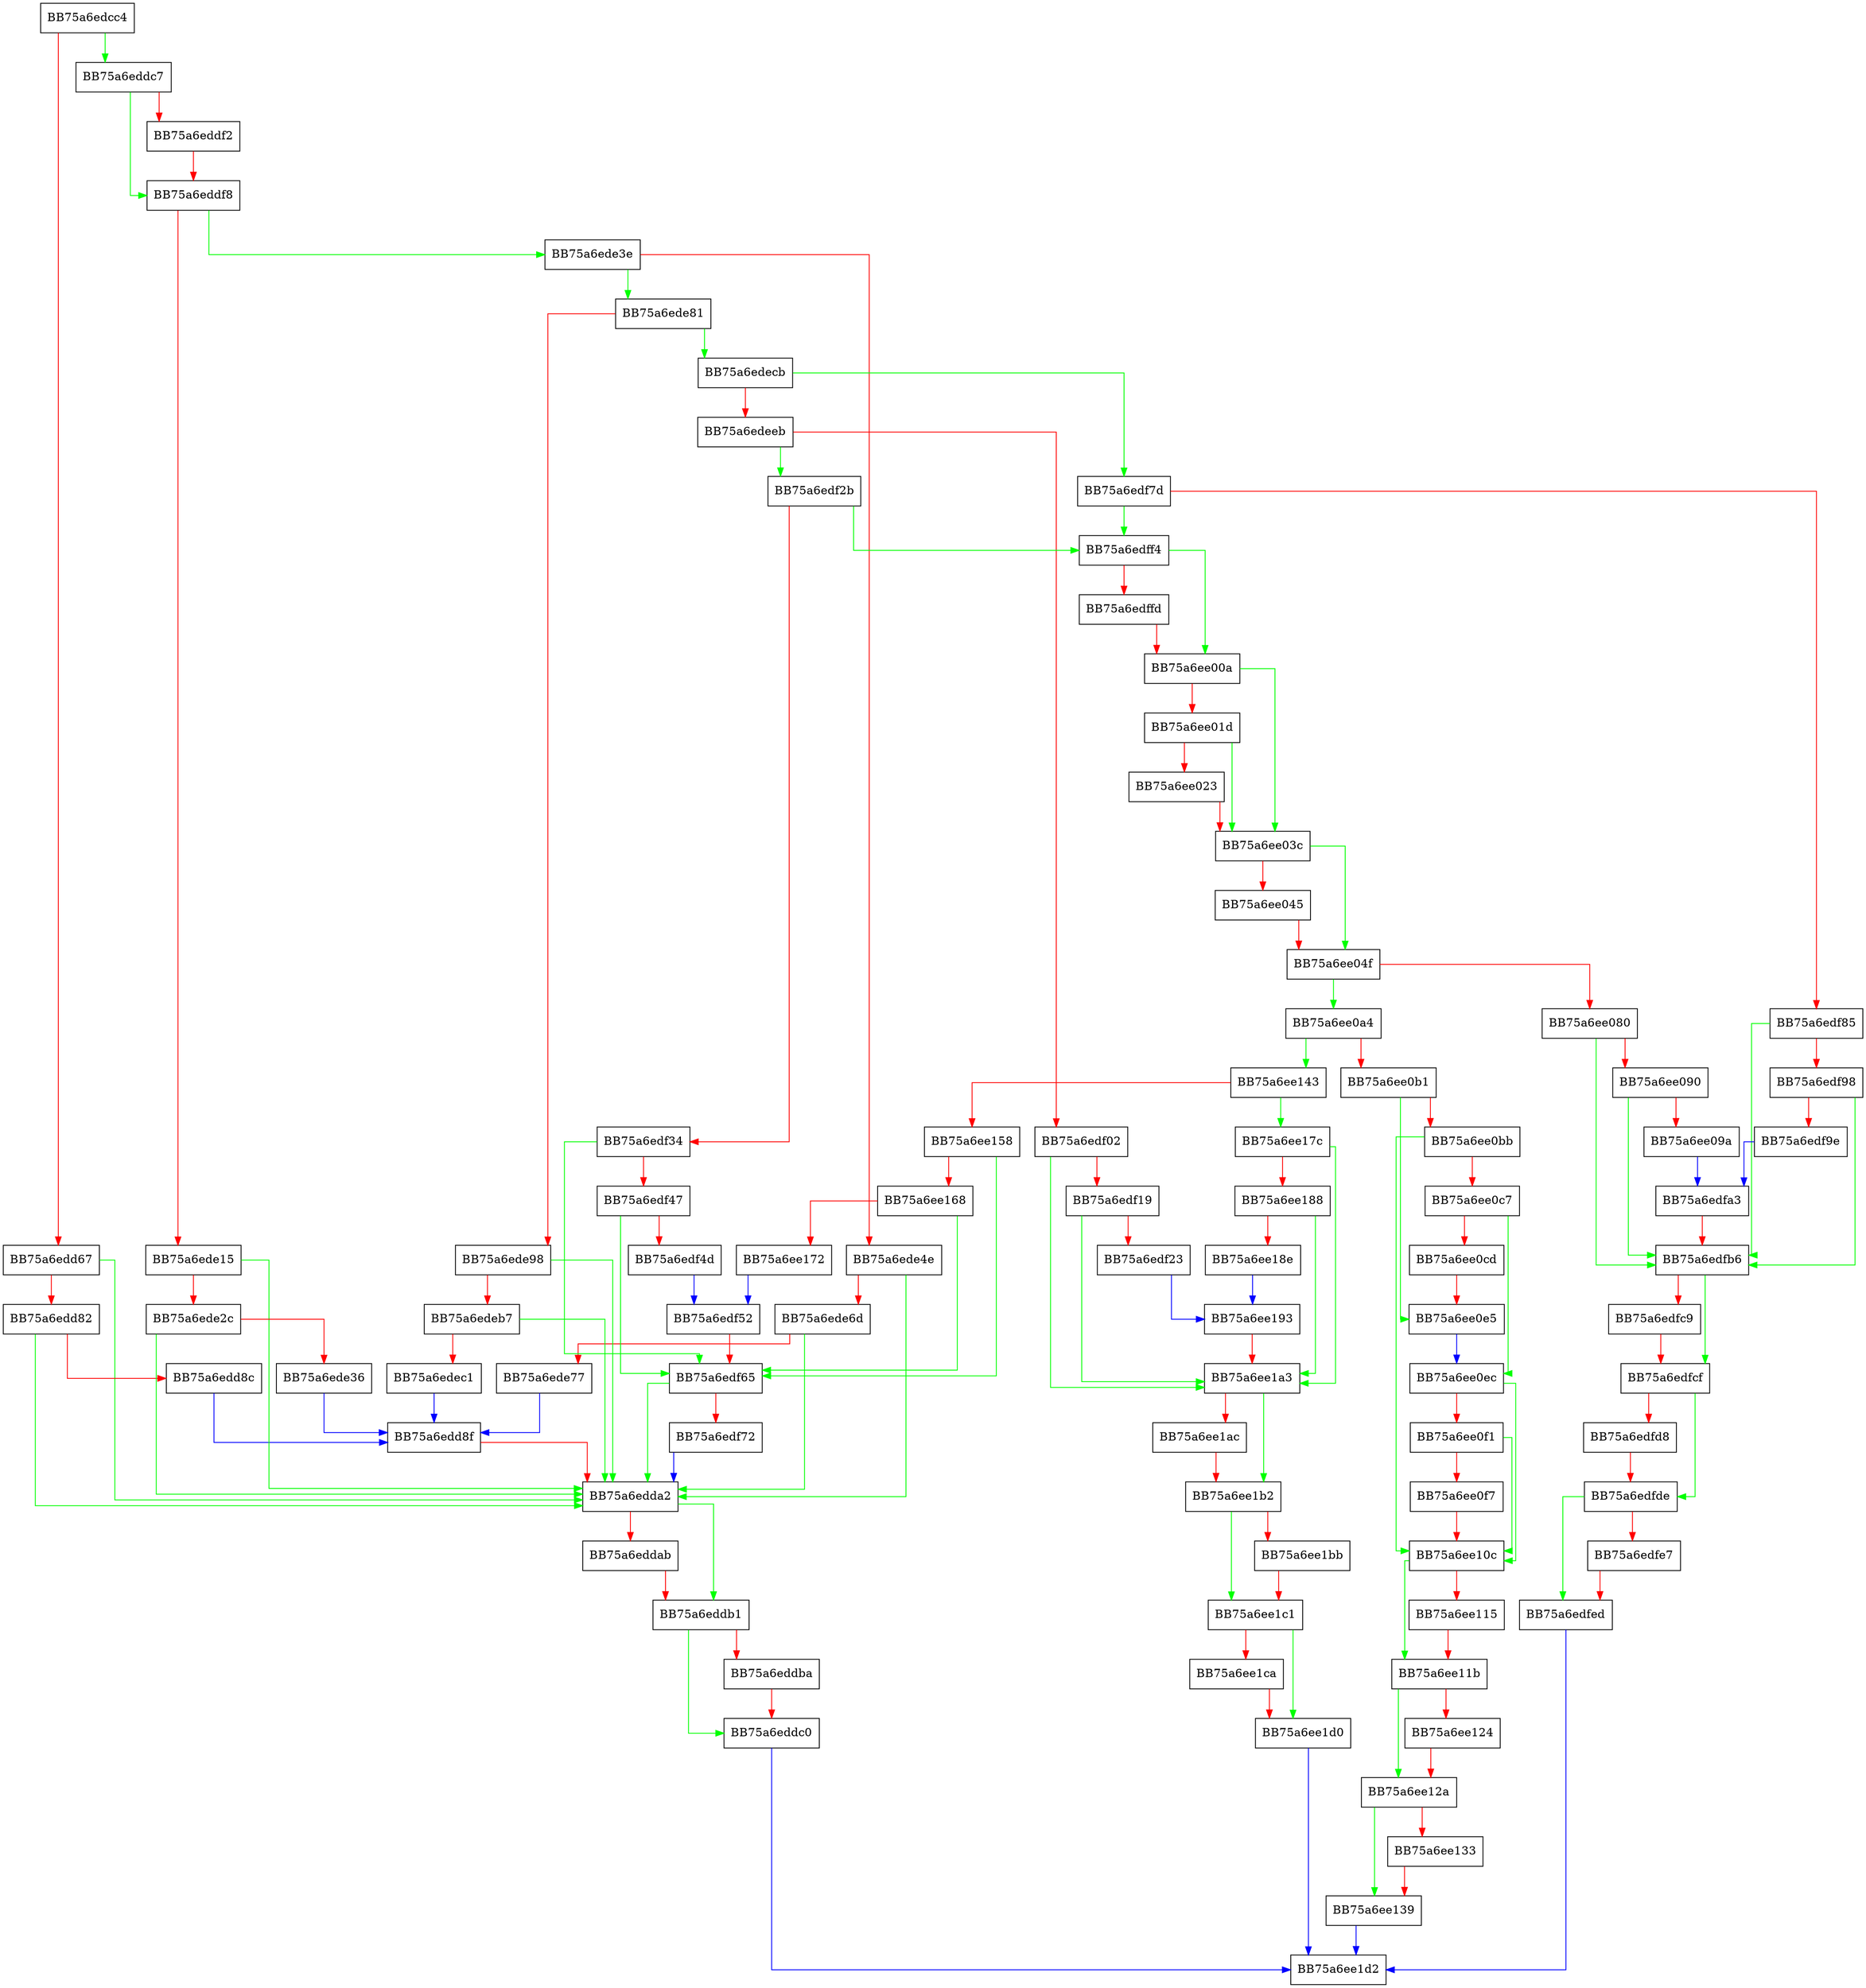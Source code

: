 digraph ResetAccess {
  node [shape="box"];
  graph [splines=ortho];
  BB75a6edcc4 -> BB75a6eddc7 [color="green"];
  BB75a6edcc4 -> BB75a6edd67 [color="red"];
  BB75a6edd67 -> BB75a6edda2 [color="green"];
  BB75a6edd67 -> BB75a6edd82 [color="red"];
  BB75a6edd82 -> BB75a6edda2 [color="green"];
  BB75a6edd82 -> BB75a6edd8c [color="red"];
  BB75a6edd8c -> BB75a6edd8f [color="blue"];
  BB75a6edd8f -> BB75a6edda2 [color="red"];
  BB75a6edda2 -> BB75a6eddb1 [color="green"];
  BB75a6edda2 -> BB75a6eddab [color="red"];
  BB75a6eddab -> BB75a6eddb1 [color="red"];
  BB75a6eddb1 -> BB75a6eddc0 [color="green"];
  BB75a6eddb1 -> BB75a6eddba [color="red"];
  BB75a6eddba -> BB75a6eddc0 [color="red"];
  BB75a6eddc0 -> BB75a6ee1d2 [color="blue"];
  BB75a6eddc7 -> BB75a6eddf8 [color="green"];
  BB75a6eddc7 -> BB75a6eddf2 [color="red"];
  BB75a6eddf2 -> BB75a6eddf8 [color="red"];
  BB75a6eddf8 -> BB75a6ede3e [color="green"];
  BB75a6eddf8 -> BB75a6ede15 [color="red"];
  BB75a6ede15 -> BB75a6edda2 [color="green"];
  BB75a6ede15 -> BB75a6ede2c [color="red"];
  BB75a6ede2c -> BB75a6edda2 [color="green"];
  BB75a6ede2c -> BB75a6ede36 [color="red"];
  BB75a6ede36 -> BB75a6edd8f [color="blue"];
  BB75a6ede3e -> BB75a6ede81 [color="green"];
  BB75a6ede3e -> BB75a6ede4e [color="red"];
  BB75a6ede4e -> BB75a6edda2 [color="green"];
  BB75a6ede4e -> BB75a6ede6d [color="red"];
  BB75a6ede6d -> BB75a6edda2 [color="green"];
  BB75a6ede6d -> BB75a6ede77 [color="red"];
  BB75a6ede77 -> BB75a6edd8f [color="blue"];
  BB75a6ede81 -> BB75a6edecb [color="green"];
  BB75a6ede81 -> BB75a6ede98 [color="red"];
  BB75a6ede98 -> BB75a6edda2 [color="green"];
  BB75a6ede98 -> BB75a6edeb7 [color="red"];
  BB75a6edeb7 -> BB75a6edda2 [color="green"];
  BB75a6edeb7 -> BB75a6edec1 [color="red"];
  BB75a6edec1 -> BB75a6edd8f [color="blue"];
  BB75a6edecb -> BB75a6edf7d [color="green"];
  BB75a6edecb -> BB75a6edeeb [color="red"];
  BB75a6edeeb -> BB75a6edf2b [color="green"];
  BB75a6edeeb -> BB75a6edf02 [color="red"];
  BB75a6edf02 -> BB75a6ee1a3 [color="green"];
  BB75a6edf02 -> BB75a6edf19 [color="red"];
  BB75a6edf19 -> BB75a6ee1a3 [color="green"];
  BB75a6edf19 -> BB75a6edf23 [color="red"];
  BB75a6edf23 -> BB75a6ee193 [color="blue"];
  BB75a6edf2b -> BB75a6edff4 [color="green"];
  BB75a6edf2b -> BB75a6edf34 [color="red"];
  BB75a6edf34 -> BB75a6edf65 [color="green"];
  BB75a6edf34 -> BB75a6edf47 [color="red"];
  BB75a6edf47 -> BB75a6edf65 [color="green"];
  BB75a6edf47 -> BB75a6edf4d [color="red"];
  BB75a6edf4d -> BB75a6edf52 [color="blue"];
  BB75a6edf52 -> BB75a6edf65 [color="red"];
  BB75a6edf65 -> BB75a6edda2 [color="green"];
  BB75a6edf65 -> BB75a6edf72 [color="red"];
  BB75a6edf72 -> BB75a6edda2 [color="blue"];
  BB75a6edf7d -> BB75a6edff4 [color="green"];
  BB75a6edf7d -> BB75a6edf85 [color="red"];
  BB75a6edf85 -> BB75a6edfb6 [color="green"];
  BB75a6edf85 -> BB75a6edf98 [color="red"];
  BB75a6edf98 -> BB75a6edfb6 [color="green"];
  BB75a6edf98 -> BB75a6edf9e [color="red"];
  BB75a6edf9e -> BB75a6edfa3 [color="blue"];
  BB75a6edfa3 -> BB75a6edfb6 [color="red"];
  BB75a6edfb6 -> BB75a6edfcf [color="green"];
  BB75a6edfb6 -> BB75a6edfc9 [color="red"];
  BB75a6edfc9 -> BB75a6edfcf [color="red"];
  BB75a6edfcf -> BB75a6edfde [color="green"];
  BB75a6edfcf -> BB75a6edfd8 [color="red"];
  BB75a6edfd8 -> BB75a6edfde [color="red"];
  BB75a6edfde -> BB75a6edfed [color="green"];
  BB75a6edfde -> BB75a6edfe7 [color="red"];
  BB75a6edfe7 -> BB75a6edfed [color="red"];
  BB75a6edfed -> BB75a6ee1d2 [color="blue"];
  BB75a6edff4 -> BB75a6ee00a [color="green"];
  BB75a6edff4 -> BB75a6edffd [color="red"];
  BB75a6edffd -> BB75a6ee00a [color="red"];
  BB75a6ee00a -> BB75a6ee03c [color="green"];
  BB75a6ee00a -> BB75a6ee01d [color="red"];
  BB75a6ee01d -> BB75a6ee03c [color="green"];
  BB75a6ee01d -> BB75a6ee023 [color="red"];
  BB75a6ee023 -> BB75a6ee03c [color="red"];
  BB75a6ee03c -> BB75a6ee04f [color="green"];
  BB75a6ee03c -> BB75a6ee045 [color="red"];
  BB75a6ee045 -> BB75a6ee04f [color="red"];
  BB75a6ee04f -> BB75a6ee0a4 [color="green"];
  BB75a6ee04f -> BB75a6ee080 [color="red"];
  BB75a6ee080 -> BB75a6edfb6 [color="green"];
  BB75a6ee080 -> BB75a6ee090 [color="red"];
  BB75a6ee090 -> BB75a6edfb6 [color="green"];
  BB75a6ee090 -> BB75a6ee09a [color="red"];
  BB75a6ee09a -> BB75a6edfa3 [color="blue"];
  BB75a6ee0a4 -> BB75a6ee143 [color="green"];
  BB75a6ee0a4 -> BB75a6ee0b1 [color="red"];
  BB75a6ee0b1 -> BB75a6ee0e5 [color="green"];
  BB75a6ee0b1 -> BB75a6ee0bb [color="red"];
  BB75a6ee0bb -> BB75a6ee10c [color="green"];
  BB75a6ee0bb -> BB75a6ee0c7 [color="red"];
  BB75a6ee0c7 -> BB75a6ee0ec [color="green"];
  BB75a6ee0c7 -> BB75a6ee0cd [color="red"];
  BB75a6ee0cd -> BB75a6ee0e5 [color="red"];
  BB75a6ee0e5 -> BB75a6ee0ec [color="blue"];
  BB75a6ee0ec -> BB75a6ee10c [color="green"];
  BB75a6ee0ec -> BB75a6ee0f1 [color="red"];
  BB75a6ee0f1 -> BB75a6ee10c [color="green"];
  BB75a6ee0f1 -> BB75a6ee0f7 [color="red"];
  BB75a6ee0f7 -> BB75a6ee10c [color="red"];
  BB75a6ee10c -> BB75a6ee11b [color="green"];
  BB75a6ee10c -> BB75a6ee115 [color="red"];
  BB75a6ee115 -> BB75a6ee11b [color="red"];
  BB75a6ee11b -> BB75a6ee12a [color="green"];
  BB75a6ee11b -> BB75a6ee124 [color="red"];
  BB75a6ee124 -> BB75a6ee12a [color="red"];
  BB75a6ee12a -> BB75a6ee139 [color="green"];
  BB75a6ee12a -> BB75a6ee133 [color="red"];
  BB75a6ee133 -> BB75a6ee139 [color="red"];
  BB75a6ee139 -> BB75a6ee1d2 [color="blue"];
  BB75a6ee143 -> BB75a6ee17c [color="green"];
  BB75a6ee143 -> BB75a6ee158 [color="red"];
  BB75a6ee158 -> BB75a6edf65 [color="green"];
  BB75a6ee158 -> BB75a6ee168 [color="red"];
  BB75a6ee168 -> BB75a6edf65 [color="green"];
  BB75a6ee168 -> BB75a6ee172 [color="red"];
  BB75a6ee172 -> BB75a6edf52 [color="blue"];
  BB75a6ee17c -> BB75a6ee1a3 [color="green"];
  BB75a6ee17c -> BB75a6ee188 [color="red"];
  BB75a6ee188 -> BB75a6ee1a3 [color="green"];
  BB75a6ee188 -> BB75a6ee18e [color="red"];
  BB75a6ee18e -> BB75a6ee193 [color="blue"];
  BB75a6ee193 -> BB75a6ee1a3 [color="red"];
  BB75a6ee1a3 -> BB75a6ee1b2 [color="green"];
  BB75a6ee1a3 -> BB75a6ee1ac [color="red"];
  BB75a6ee1ac -> BB75a6ee1b2 [color="red"];
  BB75a6ee1b2 -> BB75a6ee1c1 [color="green"];
  BB75a6ee1b2 -> BB75a6ee1bb [color="red"];
  BB75a6ee1bb -> BB75a6ee1c1 [color="red"];
  BB75a6ee1c1 -> BB75a6ee1d0 [color="green"];
  BB75a6ee1c1 -> BB75a6ee1ca [color="red"];
  BB75a6ee1ca -> BB75a6ee1d0 [color="red"];
  BB75a6ee1d0 -> BB75a6ee1d2 [color="blue"];
}
